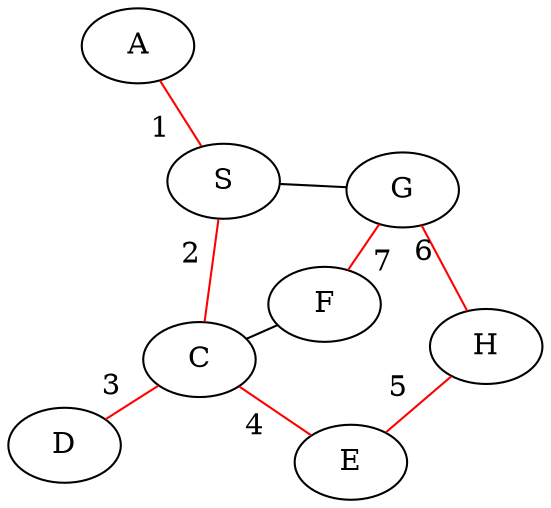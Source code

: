 graph G {
	// DFS (4_11)
	// s15928
	// used red color to show visited adges 
	// used indexes for visited adges to show sequence

	layout = neato ;
	A -- S [color = red, label=" 1 "];
	S -- C [color = red, label=" 2 "];
	S -- G ;
	C -- F ;
	G -- F [color = red, label=" 7 "];
	C -- D [color = red, label=" 3 "];
	C -- E [color = red, label=" 4 "];
	H -- E [color = red, label=" 5 "];
	H -- G  [color = red, label=" 6 "];

}